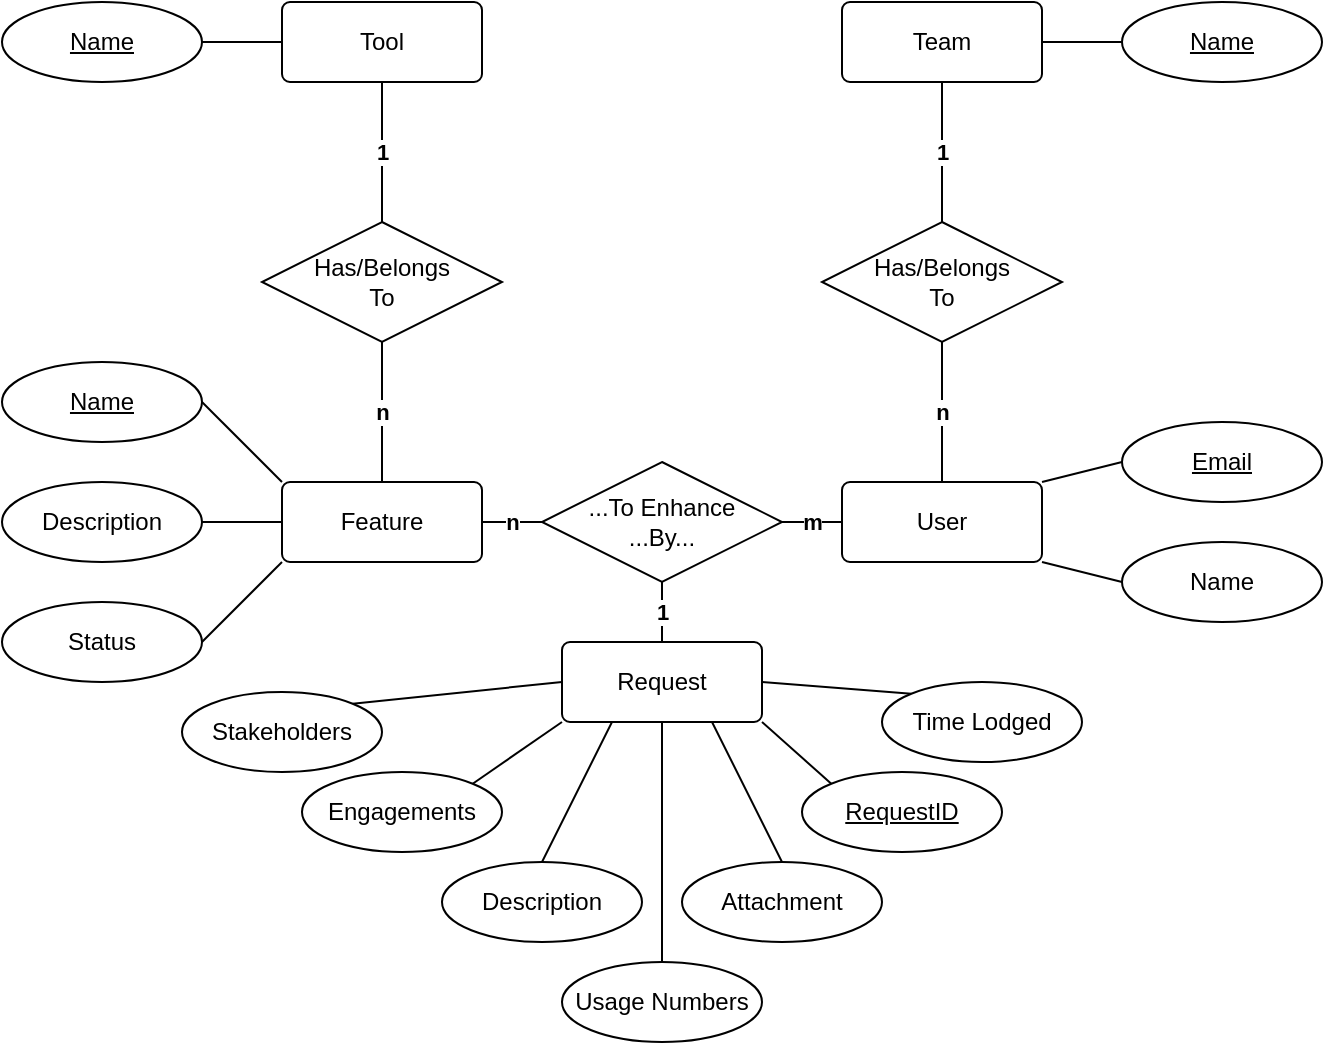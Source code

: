 <mxfile version="12.9.9" type="device"><diagram id="qAYX-Z-JDw2FXTepHK1C" name="Page-1"><mxGraphModel dx="786" dy="580" grid="1" gridSize="10" guides="1" tooltips="1" connect="1" arrows="1" fold="1" page="1" pageScale="1" pageWidth="827" pageHeight="1169" math="0" shadow="0"><root><mxCell id="0"/><mxCell id="1" parent="0"/><mxCell id="Er9capogCvNs7tLSGrzQ-30" value="&lt;b&gt;1&lt;/b&gt;" style="edgeStyle=none;rounded=0;orthogonalLoop=1;jettySize=auto;html=1;exitX=0.5;exitY=1;exitDx=0;exitDy=0;entryX=0.5;entryY=0;entryDx=0;entryDy=0;endArrow=none;endFill=0;" parent="1" source="Er9capogCvNs7tLSGrzQ-1" target="Er9capogCvNs7tLSGrzQ-27" edge="1"><mxGeometry relative="1" as="geometry"/></mxCell><mxCell id="Er9capogCvNs7tLSGrzQ-1" value="Tool" style="rounded=1;arcSize=10;whiteSpace=wrap;html=1;align=center;" parent="1" vertex="1"><mxGeometry x="290" y="160" width="100" height="40" as="geometry"/></mxCell><mxCell id="Er9capogCvNs7tLSGrzQ-2" value="Feature" style="rounded=1;arcSize=10;whiteSpace=wrap;html=1;align=center;" parent="1" vertex="1"><mxGeometry x="290" y="400" width="100" height="40" as="geometry"/></mxCell><mxCell id="Er9capogCvNs7tLSGrzQ-9" style="rounded=0;orthogonalLoop=1;jettySize=auto;html=1;exitX=1;exitY=0;exitDx=0;exitDy=0;entryX=0;entryY=0.5;entryDx=0;entryDy=0;endArrow=none;endFill=0;" parent="1" source="Er9capogCvNs7tLSGrzQ-3" target="Er9capogCvNs7tLSGrzQ-6" edge="1"><mxGeometry relative="1" as="geometry"/></mxCell><mxCell id="Er9capogCvNs7tLSGrzQ-10" style="edgeStyle=none;rounded=0;orthogonalLoop=1;jettySize=auto;html=1;exitX=1;exitY=1;exitDx=0;exitDy=0;entryX=0;entryY=0.5;entryDx=0;entryDy=0;endArrow=none;endFill=0;" parent="1" source="Er9capogCvNs7tLSGrzQ-3" target="Er9capogCvNs7tLSGrzQ-8" edge="1"><mxGeometry relative="1" as="geometry"/></mxCell><mxCell id="Er9capogCvNs7tLSGrzQ-20" value="&lt;b&gt;m&lt;/b&gt;" style="edgeStyle=none;rounded=0;orthogonalLoop=1;jettySize=auto;html=1;exitX=0;exitY=0.5;exitDx=0;exitDy=0;entryX=1;entryY=0.5;entryDx=0;entryDy=0;endArrow=none;endFill=0;" parent="1" source="Er9capogCvNs7tLSGrzQ-3" target="WPYqmkxFiA0aG2jw6JNb-3" edge="1"><mxGeometry relative="1" as="geometry"><mxPoint x="560" y="495" as="targetPoint"/></mxGeometry></mxCell><mxCell id="Er9capogCvNs7tLSGrzQ-3" value="User" style="rounded=1;arcSize=10;whiteSpace=wrap;html=1;align=center;" parent="1" vertex="1"><mxGeometry x="570" y="400" width="100" height="40" as="geometry"/></mxCell><mxCell id="Er9capogCvNs7tLSGrzQ-24" style="edgeStyle=none;rounded=0;orthogonalLoop=1;jettySize=auto;html=1;exitX=1;exitY=0.5;exitDx=0;exitDy=0;entryX=0;entryY=0;entryDx=0;entryDy=0;endArrow=none;endFill=0;" parent="1" source="WPYqmkxFiA0aG2jw6JNb-1" target="Er9capogCvNs7tLSGrzQ-18" edge="1"><mxGeometry relative="1" as="geometry"><mxPoint x="544.96" y="462.02" as="sourcePoint"/></mxGeometry></mxCell><mxCell id="Er9capogCvNs7tLSGrzQ-25" style="edgeStyle=none;rounded=0;orthogonalLoop=1;jettySize=auto;html=1;exitX=1;exitY=1;exitDx=0;exitDy=0;entryX=0;entryY=0;entryDx=0;entryDy=0;endArrow=none;endFill=0;" parent="1" source="WPYqmkxFiA0aG2jw6JNb-1" target="Er9capogCvNs7tLSGrzQ-17" edge="1"><mxGeometry relative="1" as="geometry"><mxPoint x="520" y="477.5" as="sourcePoint"/></mxGeometry></mxCell><mxCell id="Er9capogCvNs7tLSGrzQ-47" style="edgeStyle=none;rounded=0;orthogonalLoop=1;jettySize=auto;html=1;exitX=0.75;exitY=1;exitDx=0;exitDy=0;entryX=0.5;entryY=0;entryDx=0;entryDy=0;endArrow=none;endFill=0;" parent="1" source="WPYqmkxFiA0aG2jw6JNb-1" target="Er9capogCvNs7tLSGrzQ-46" edge="1"><mxGeometry relative="1" as="geometry"><mxPoint x="500" y="491" as="sourcePoint"/></mxGeometry></mxCell><mxCell id="Er9capogCvNs7tLSGrzQ-16" style="edgeStyle=none;rounded=0;orthogonalLoop=1;jettySize=auto;html=1;exitX=1;exitY=0.5;exitDx=0;exitDy=0;entryX=0;entryY=0.5;entryDx=0;entryDy=0;endArrow=none;endFill=0;" parent="1" source="Er9capogCvNs7tLSGrzQ-5" target="Er9capogCvNs7tLSGrzQ-15" edge="1"><mxGeometry relative="1" as="geometry"/></mxCell><mxCell id="Er9capogCvNs7tLSGrzQ-5" value="Team" style="rounded=1;arcSize=10;whiteSpace=wrap;html=1;align=center;" parent="1" vertex="1"><mxGeometry x="570" y="160" width="100" height="40" as="geometry"/></mxCell><mxCell id="Er9capogCvNs7tLSGrzQ-6" value="Email" style="ellipse;whiteSpace=wrap;html=1;align=center;fontStyle=4;" parent="1" vertex="1"><mxGeometry x="710" y="370" width="100" height="40" as="geometry"/></mxCell><mxCell id="Er9capogCvNs7tLSGrzQ-8" value="Name" style="ellipse;whiteSpace=wrap;html=1;align=center;" parent="1" vertex="1"><mxGeometry x="710" y="430" width="100" height="40" as="geometry"/></mxCell><mxCell id="Er9capogCvNs7tLSGrzQ-12" value="&lt;b&gt;n&lt;/b&gt;" style="edgeStyle=none;rounded=0;orthogonalLoop=1;jettySize=auto;html=1;exitX=0.5;exitY=1;exitDx=0;exitDy=0;entryX=0.5;entryY=0;entryDx=0;entryDy=0;endArrow=none;endFill=0;" parent="1" source="Er9capogCvNs7tLSGrzQ-11" target="Er9capogCvNs7tLSGrzQ-3" edge="1"><mxGeometry relative="1" as="geometry"/></mxCell><mxCell id="Er9capogCvNs7tLSGrzQ-13" value="&lt;b&gt;1&lt;/b&gt;" style="edgeStyle=none;rounded=0;orthogonalLoop=1;jettySize=auto;html=1;exitX=0.5;exitY=0;exitDx=0;exitDy=0;entryX=0.5;entryY=1;entryDx=0;entryDy=0;endArrow=none;endFill=0;" parent="1" source="Er9capogCvNs7tLSGrzQ-11" target="Er9capogCvNs7tLSGrzQ-5" edge="1"><mxGeometry relative="1" as="geometry"/></mxCell><mxCell id="Er9capogCvNs7tLSGrzQ-11" value="Has/Belongs&lt;br&gt;To" style="shape=rhombus;perimeter=rhombusPerimeter;whiteSpace=wrap;html=1;align=center;" parent="1" vertex="1"><mxGeometry x="560" y="270" width="120" height="60" as="geometry"/></mxCell><mxCell id="Er9capogCvNs7tLSGrzQ-15" value="Name" style="ellipse;whiteSpace=wrap;html=1;align=center;fontStyle=4;" parent="1" vertex="1"><mxGeometry x="710" y="160" width="100" height="40" as="geometry"/></mxCell><mxCell id="Er9capogCvNs7tLSGrzQ-17" value="RequestID" style="ellipse;whiteSpace=wrap;html=1;align=center;fontStyle=4;" parent="1" vertex="1"><mxGeometry x="550" y="545" width="100" height="40" as="geometry"/></mxCell><mxCell id="Er9capogCvNs7tLSGrzQ-18" value="Time Lodged" style="ellipse;whiteSpace=wrap;html=1;align=center;" parent="1" vertex="1"><mxGeometry x="590" y="500" width="100" height="40" as="geometry"/></mxCell><mxCell id="Er9capogCvNs7tLSGrzQ-29" value="&lt;span&gt;n&lt;/span&gt;" style="edgeStyle=none;rounded=0;orthogonalLoop=1;jettySize=auto;html=1;exitX=0;exitY=0.5;exitDx=0;exitDy=0;entryX=1;entryY=0.5;entryDx=0;entryDy=0;endArrow=none;endFill=0;fontStyle=1" parent="1" source="WPYqmkxFiA0aG2jw6JNb-3" target="Er9capogCvNs7tLSGrzQ-2" edge="1"><mxGeometry relative="1" as="geometry"><mxPoint x="400" y="495" as="sourcePoint"/></mxGeometry></mxCell><mxCell id="Er9capogCvNs7tLSGrzQ-31" value="&lt;b&gt;n&lt;/b&gt;" style="edgeStyle=none;rounded=0;orthogonalLoop=1;jettySize=auto;html=1;exitX=0.5;exitY=1;exitDx=0;exitDy=0;entryX=0.5;entryY=0;entryDx=0;entryDy=0;endArrow=none;endFill=0;" parent="1" source="Er9capogCvNs7tLSGrzQ-27" target="Er9capogCvNs7tLSGrzQ-2" edge="1"><mxGeometry relative="1" as="geometry"/></mxCell><mxCell id="Er9capogCvNs7tLSGrzQ-27" value="Has/Belongs&lt;br&gt;To" style="shape=rhombus;perimeter=rhombusPerimeter;whiteSpace=wrap;html=1;align=center;" parent="1" vertex="1"><mxGeometry x="280" y="270" width="120" height="60" as="geometry"/></mxCell><mxCell id="Er9capogCvNs7tLSGrzQ-33" style="edgeStyle=none;rounded=0;orthogonalLoop=1;jettySize=auto;html=1;exitX=1;exitY=0.5;exitDx=0;exitDy=0;entryX=0;entryY=0.5;entryDx=0;entryDy=0;endArrow=none;endFill=0;" parent="1" source="Er9capogCvNs7tLSGrzQ-32" target="Er9capogCvNs7tLSGrzQ-1" edge="1"><mxGeometry relative="1" as="geometry"/></mxCell><mxCell id="Er9capogCvNs7tLSGrzQ-32" value="Name" style="ellipse;whiteSpace=wrap;html=1;align=center;fontStyle=4;" parent="1" vertex="1"><mxGeometry x="150" y="160" width="100" height="40" as="geometry"/></mxCell><mxCell id="Er9capogCvNs7tLSGrzQ-35" style="edgeStyle=none;rounded=0;orthogonalLoop=1;jettySize=auto;html=1;exitX=1;exitY=0.5;exitDx=0;exitDy=0;entryX=0;entryY=0;entryDx=0;entryDy=0;endArrow=none;endFill=0;" parent="1" source="Er9capogCvNs7tLSGrzQ-34" target="Er9capogCvNs7tLSGrzQ-2" edge="1"><mxGeometry relative="1" as="geometry"/></mxCell><mxCell id="Er9capogCvNs7tLSGrzQ-34" value="Name" style="ellipse;whiteSpace=wrap;html=1;align=center;fontStyle=4;" parent="1" vertex="1"><mxGeometry x="150" y="340" width="100" height="40" as="geometry"/></mxCell><mxCell id="Er9capogCvNs7tLSGrzQ-37" style="edgeStyle=none;rounded=0;orthogonalLoop=1;jettySize=auto;html=1;exitX=1;exitY=0.5;exitDx=0;exitDy=0;entryX=0;entryY=0.5;entryDx=0;entryDy=0;endArrow=none;endFill=0;" parent="1" source="Er9capogCvNs7tLSGrzQ-36" target="Er9capogCvNs7tLSGrzQ-2" edge="1"><mxGeometry relative="1" as="geometry"/></mxCell><mxCell id="Er9capogCvNs7tLSGrzQ-36" value="Description" style="ellipse;whiteSpace=wrap;html=1;align=center;" parent="1" vertex="1"><mxGeometry x="150" y="400" width="100" height="40" as="geometry"/></mxCell><mxCell id="Er9capogCvNs7tLSGrzQ-39" style="edgeStyle=none;rounded=0;orthogonalLoop=1;jettySize=auto;html=1;exitX=1;exitY=0.5;exitDx=0;exitDy=0;entryX=0;entryY=1;entryDx=0;entryDy=0;endArrow=none;endFill=0;" parent="1" source="Er9capogCvNs7tLSGrzQ-38" target="Er9capogCvNs7tLSGrzQ-2" edge="1"><mxGeometry relative="1" as="geometry"/></mxCell><mxCell id="Er9capogCvNs7tLSGrzQ-38" value="Status" style="ellipse;whiteSpace=wrap;html=1;align=center;" parent="1" vertex="1"><mxGeometry x="150" y="460" width="100" height="40" as="geometry"/></mxCell><mxCell id="Er9capogCvNs7tLSGrzQ-41" style="edgeStyle=none;rounded=0;orthogonalLoop=1;jettySize=auto;html=1;exitX=1;exitY=0;exitDx=0;exitDy=0;entryX=0;entryY=0.5;entryDx=0;entryDy=0;endArrow=none;endFill=0;" parent="1" source="Er9capogCvNs7tLSGrzQ-40" target="WPYqmkxFiA0aG2jw6JNb-1" edge="1"><mxGeometry relative="1" as="geometry"><mxPoint x="418.08" y="464.99" as="targetPoint"/></mxGeometry></mxCell><mxCell id="Er9capogCvNs7tLSGrzQ-40" value="Stakeholders" style="ellipse;whiteSpace=wrap;html=1;align=center;" parent="1" vertex="1"><mxGeometry x="240" y="505" width="100" height="40" as="geometry"/></mxCell><mxCell id="Er9capogCvNs7tLSGrzQ-43" style="edgeStyle=none;rounded=0;orthogonalLoop=1;jettySize=auto;html=1;exitX=1;exitY=0;exitDx=0;exitDy=0;endArrow=none;endFill=0;entryX=0;entryY=1;entryDx=0;entryDy=0;" parent="1" source="Er9capogCvNs7tLSGrzQ-42" target="WPYqmkxFiA0aG2jw6JNb-1" edge="1"><mxGeometry relative="1" as="geometry"><mxPoint x="440" y="477.5" as="targetPoint"/></mxGeometry></mxCell><mxCell id="Er9capogCvNs7tLSGrzQ-42" value="Engagements" style="ellipse;whiteSpace=wrap;html=1;align=center;" parent="1" vertex="1"><mxGeometry x="300" y="545" width="100" height="40" as="geometry"/></mxCell><mxCell id="Er9capogCvNs7tLSGrzQ-45" style="edgeStyle=none;rounded=0;orthogonalLoop=1;jettySize=auto;html=1;exitX=0.5;exitY=0;exitDx=0;exitDy=0;entryX=0.25;entryY=1;entryDx=0;entryDy=0;endArrow=none;endFill=0;" parent="1" source="Er9capogCvNs7tLSGrzQ-44" target="WPYqmkxFiA0aG2jw6JNb-1" edge="1"><mxGeometry relative="1" as="geometry"><mxPoint x="460" y="488.03" as="targetPoint"/></mxGeometry></mxCell><mxCell id="Er9capogCvNs7tLSGrzQ-44" value="Description" style="ellipse;whiteSpace=wrap;html=1;align=center;" parent="1" vertex="1"><mxGeometry x="370" y="590" width="100" height="40" as="geometry"/></mxCell><mxCell id="Er9capogCvNs7tLSGrzQ-46" value="Attachment" style="ellipse;whiteSpace=wrap;html=1;align=center;" parent="1" vertex="1"><mxGeometry x="490" y="590" width="100" height="40" as="geometry"/></mxCell><mxCell id="-ea3K5QrdcXkf6K41pjb-2" style="edgeStyle=orthogonalEdgeStyle;rounded=0;orthogonalLoop=1;jettySize=auto;html=1;exitX=0.5;exitY=1;exitDx=0;exitDy=0;entryX=0.5;entryY=0;entryDx=0;entryDy=0;endArrow=none;endFill=0;" parent="1" source="WPYqmkxFiA0aG2jw6JNb-1" target="-ea3K5QrdcXkf6K41pjb-1" edge="1"><mxGeometry relative="1" as="geometry"><mxPoint x="480" y="500" as="sourcePoint"/></mxGeometry></mxCell><mxCell id="-ea3K5QrdcXkf6K41pjb-1" value="Usage Numbers" style="ellipse;whiteSpace=wrap;html=1;align=center;" parent="1" vertex="1"><mxGeometry x="430" y="640" width="100" height="40" as="geometry"/></mxCell><mxCell id="WPYqmkxFiA0aG2jw6JNb-1" value="Request" style="rounded=1;arcSize=10;whiteSpace=wrap;html=1;align=center;" vertex="1" parent="1"><mxGeometry x="430" y="480" width="100" height="40" as="geometry"/></mxCell><mxCell id="WPYqmkxFiA0aG2jw6JNb-4" value="&lt;b&gt;1&lt;/b&gt;" style="edgeStyle=orthogonalEdgeStyle;rounded=0;orthogonalLoop=1;jettySize=auto;html=1;exitX=0.5;exitY=1;exitDx=0;exitDy=0;entryX=0.5;entryY=0;entryDx=0;entryDy=0;endArrow=none;endFill=0;" edge="1" parent="1" source="WPYqmkxFiA0aG2jw6JNb-3" target="WPYqmkxFiA0aG2jw6JNb-1"><mxGeometry relative="1" as="geometry"/></mxCell><mxCell id="WPYqmkxFiA0aG2jw6JNb-3" value="...To Enhance&lt;br&gt;...By..." style="shape=rhombus;perimeter=rhombusPerimeter;whiteSpace=wrap;html=1;align=center;" vertex="1" parent="1"><mxGeometry x="420" y="390" width="120" height="60" as="geometry"/></mxCell></root></mxGraphModel></diagram></mxfile>
